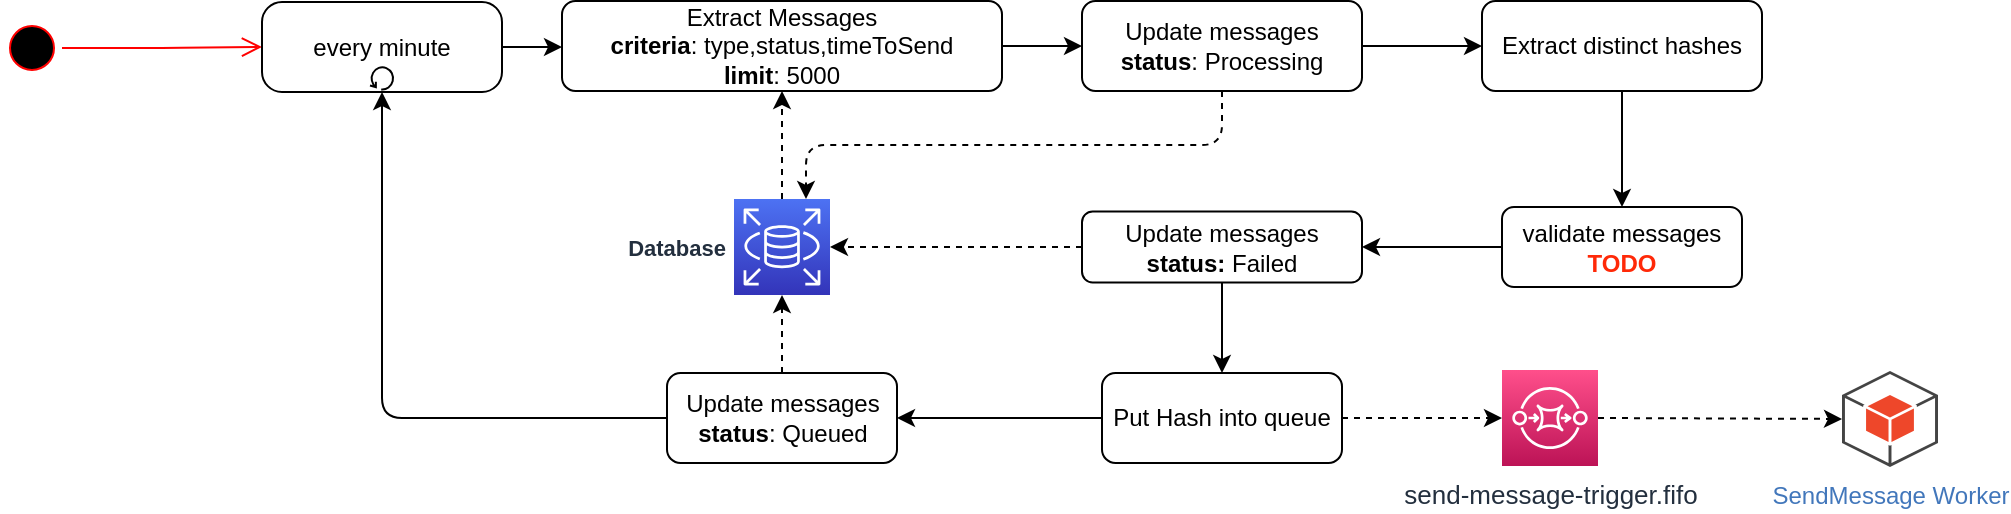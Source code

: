 <mxfile version="20.0.1" type="device"><diagram id="9SRcjayrZ9UIav_CQgw6" name="Message Packer Job"><mxGraphModel dx="1360" dy="834" grid="1" gridSize="10" guides="1" tooltips="1" connect="1" arrows="1" fold="1" page="1" pageScale="1" pageWidth="1100" pageHeight="850" math="0" shadow="0"><root><mxCell id="0"/><mxCell id="1" parent="0"/><mxCell id="cpNMHRpJZLc-2DXV02bt-1" value="" style="ellipse;html=1;shape=startState;fillColor=#000000;strokeColor=#ff0000;" vertex="1" parent="1"><mxGeometry x="60" y="50" width="30" height="30" as="geometry"/></mxCell><mxCell id="cpNMHRpJZLc-2DXV02bt-2" value="" style="edgeStyle=orthogonalEdgeStyle;html=1;verticalAlign=bottom;endArrow=open;endSize=8;strokeColor=#ff0000;rounded=1;exitX=1;exitY=0.5;exitDx=0;exitDy=0;entryX=0;entryY=0.5;entryDx=0;entryDy=0;entryPerimeter=0;" edge="1" parent="1" source="cpNMHRpJZLc-2DXV02bt-1" target="cpNMHRpJZLc-2DXV02bt-4"><mxGeometry relative="1" as="geometry"><mxPoint x="75" y="140" as="targetPoint"/></mxGeometry></mxCell><mxCell id="cpNMHRpJZLc-2DXV02bt-3" style="edgeStyle=orthogonalEdgeStyle;rounded=1;orthogonalLoop=1;jettySize=auto;html=1;exitX=1;exitY=0.5;exitDx=0;exitDy=0;exitPerimeter=0;entryX=0;entryY=0.5;entryDx=0;entryDy=0;startArrow=none;startFill=0;" edge="1" parent="1" source="cpNMHRpJZLc-2DXV02bt-4" target="cpNMHRpJZLc-2DXV02bt-7"><mxGeometry relative="1" as="geometry"/></mxCell><mxCell id="cpNMHRpJZLc-2DXV02bt-4" value="every minute" style="points=[[0.25,0,0],[0.5,0,0],[0.75,0,0],[1,0.25,0],[1,0.5,0],[1,0.75,0],[0.75,1,0],[0.5,1,0],[0.25,1,0],[0,0.75,0],[0,0.5,0],[0,0.25,0]];shape=mxgraph.bpmn.task;whiteSpace=wrap;rectStyle=rounded;size=10;taskMarker=abstract;isLoopStandard=1;" vertex="1" parent="1"><mxGeometry x="190" y="42" width="120" height="45" as="geometry"/></mxCell><mxCell id="cpNMHRpJZLc-2DXV02bt-5" style="edgeStyle=orthogonalEdgeStyle;rounded=1;orthogonalLoop=1;jettySize=auto;html=1;exitX=1;exitY=0.5;exitDx=0;exitDy=0;entryX=0;entryY=0.5;entryDx=0;entryDy=0;startArrow=none;startFill=0;" edge="1" parent="1" source="cpNMHRpJZLc-2DXV02bt-7" target="cpNMHRpJZLc-2DXV02bt-12"><mxGeometry relative="1" as="geometry"/></mxCell><mxCell id="cpNMHRpJZLc-2DXV02bt-6" style="edgeStyle=orthogonalEdgeStyle;rounded=1;orthogonalLoop=1;jettySize=auto;html=1;startArrow=none;startFill=0;dashed=1;entryX=0.5;entryY=1;entryDx=0;entryDy=0;exitX=0.5;exitY=0;exitDx=0;exitDy=0;exitPerimeter=0;" edge="1" parent="1" source="cpNMHRpJZLc-2DXV02bt-27" target="cpNMHRpJZLc-2DXV02bt-7"><mxGeometry relative="1" as="geometry"/></mxCell><mxCell id="cpNMHRpJZLc-2DXV02bt-7" value="Extract Messages&lt;br&gt;&lt;b&gt;criteria&lt;/b&gt;: type,status,timeToSend&lt;br&gt;&lt;b&gt;limit&lt;/b&gt;: 5000" style="rounded=1;whiteSpace=wrap;html=1;" vertex="1" parent="1"><mxGeometry x="340" y="41.5" width="220" height="45" as="geometry"/></mxCell><mxCell id="cpNMHRpJZLc-2DXV02bt-8" style="edgeStyle=orthogonalEdgeStyle;rounded=1;orthogonalLoop=1;jettySize=auto;html=1;exitX=0.5;exitY=1;exitDx=0;exitDy=0;entryX=0.5;entryY=0;entryDx=0;entryDy=0;labelBackgroundColor=none;fontSize=18;fontColor=#FF2D0D;startArrow=none;startFill=0;" edge="1" parent="1" source="cpNMHRpJZLc-2DXV02bt-9" target="cpNMHRpJZLc-2DXV02bt-19"><mxGeometry relative="1" as="geometry"/></mxCell><mxCell id="cpNMHRpJZLc-2DXV02bt-9" value="Extract distinct hashes" style="rounded=1;whiteSpace=wrap;html=1;" vertex="1" parent="1"><mxGeometry x="800" y="41.5" width="140" height="45" as="geometry"/></mxCell><mxCell id="cpNMHRpJZLc-2DXV02bt-10" style="edgeStyle=orthogonalEdgeStyle;rounded=1;orthogonalLoop=1;jettySize=auto;html=1;exitX=0.5;exitY=1;exitDx=0;exitDy=0;startArrow=none;startFill=0;dashed=1;entryX=0.75;entryY=0;entryDx=0;entryDy=0;entryPerimeter=0;" edge="1" parent="1" source="cpNMHRpJZLc-2DXV02bt-12" target="cpNMHRpJZLc-2DXV02bt-27"><mxGeometry relative="1" as="geometry"/></mxCell><mxCell id="cpNMHRpJZLc-2DXV02bt-11" style="edgeStyle=orthogonalEdgeStyle;rounded=1;orthogonalLoop=1;jettySize=auto;html=1;exitX=1;exitY=0.5;exitDx=0;exitDy=0;entryX=0;entryY=0.5;entryDx=0;entryDy=0;startArrow=none;startFill=0;" edge="1" parent="1" source="cpNMHRpJZLc-2DXV02bt-12" target="cpNMHRpJZLc-2DXV02bt-9"><mxGeometry relative="1" as="geometry"/></mxCell><mxCell id="cpNMHRpJZLc-2DXV02bt-12" value="Update messages&lt;br&gt;&lt;b&gt;status&lt;/b&gt;: Processing" style="rounded=1;whiteSpace=wrap;html=1;" vertex="1" parent="1"><mxGeometry x="600" y="41.5" width="140" height="45" as="geometry"/></mxCell><mxCell id="cpNMHRpJZLc-2DXV02bt-13" style="edgeStyle=orthogonalEdgeStyle;rounded=1;jumpStyle=arc;orthogonalLoop=1;jettySize=auto;html=1;exitX=1;exitY=0.5;exitDx=0;exitDy=0;exitPerimeter=0;entryX=0;entryY=0.5;entryDx=0;entryDy=0;startArrow=none;startFill=0;dashed=1;entryPerimeter=0;" edge="1" parent="1" source="cpNMHRpJZLc-2DXV02bt-14" target="cpNMHRpJZLc-2DXV02bt-26"><mxGeometry relative="1" as="geometry"><mxPoint x="950" y="250" as="targetPoint"/></mxGeometry></mxCell><mxCell id="cpNMHRpJZLc-2DXV02bt-14" value="send-message-trigger.fifo" style="sketch=0;points=[[0,0,0],[0.25,0,0],[0.5,0,0],[0.75,0,0],[1,0,0],[0,1,0],[0.25,1,0],[0.5,1,0],[0.75,1,0],[1,1,0],[0,0.25,0],[0,0.5,0],[0,0.75,0],[1,0.25,0],[1,0.5,0],[1,0.75,0]];outlineConnect=0;fontColor=#232F3E;gradientColor=#FF4F8B;gradientDirection=north;fillColor=#BC1356;strokeColor=#ffffff;dashed=0;verticalLabelPosition=bottom;verticalAlign=top;align=center;html=1;fontSize=13;fontStyle=0;aspect=fixed;shape=mxgraph.aws4.resourceIcon;resIcon=mxgraph.aws4.sqs;labelBorderColor=none;" vertex="1" parent="1"><mxGeometry x="810" y="226" width="48" height="48" as="geometry"/></mxCell><mxCell id="cpNMHRpJZLc-2DXV02bt-15" style="edgeStyle=orthogonalEdgeStyle;rounded=1;jumpStyle=arc;orthogonalLoop=1;jettySize=auto;html=1;exitX=1;exitY=0.5;exitDx=0;exitDy=0;fontSize=12;startArrow=none;startFill=0;dashed=1;" edge="1" parent="1" source="cpNMHRpJZLc-2DXV02bt-17" target="cpNMHRpJZLc-2DXV02bt-14"><mxGeometry relative="1" as="geometry"/></mxCell><mxCell id="cpNMHRpJZLc-2DXV02bt-16" style="edgeStyle=orthogonalEdgeStyle;rounded=1;orthogonalLoop=1;jettySize=auto;html=1;exitX=0;exitY=0.5;exitDx=0;exitDy=0;entryX=1;entryY=0.5;entryDx=0;entryDy=0;labelBackgroundColor=none;fontSize=12;fontColor=#FF2908;startArrow=none;startFill=0;" edge="1" parent="1" source="cpNMHRpJZLc-2DXV02bt-17" target="cpNMHRpJZLc-2DXV02bt-25"><mxGeometry relative="1" as="geometry"/></mxCell><mxCell id="cpNMHRpJZLc-2DXV02bt-17" value="Put Hash into queue" style="rounded=1;whiteSpace=wrap;html=1;" vertex="1" parent="1"><mxGeometry x="610" y="227.5" width="120" height="45" as="geometry"/></mxCell><mxCell id="cpNMHRpJZLc-2DXV02bt-18" style="edgeStyle=orthogonalEdgeStyle;rounded=1;orthogonalLoop=1;jettySize=auto;html=1;exitX=0;exitY=0.5;exitDx=0;exitDy=0;entryX=1;entryY=0.5;entryDx=0;entryDy=0;labelBackgroundColor=none;fontSize=12;fontColor=#FF2D0D;startArrow=none;startFill=0;" edge="1" parent="1" source="cpNMHRpJZLc-2DXV02bt-19" target="cpNMHRpJZLc-2DXV02bt-22"><mxGeometry relative="1" as="geometry"/></mxCell><mxCell id="cpNMHRpJZLc-2DXV02bt-19" value="validate messages&lt;br&gt;&lt;b&gt;&lt;font color=&quot;#ff2908&quot;&gt;TODO&lt;/font&gt;&lt;/b&gt;" style="rounded=1;whiteSpace=wrap;html=1;labelBackgroundColor=none;fontSize=12;" vertex="1" parent="1"><mxGeometry x="810" y="144.5" width="120" height="40" as="geometry"/></mxCell><mxCell id="cpNMHRpJZLc-2DXV02bt-20" style="edgeStyle=orthogonalEdgeStyle;rounded=1;orthogonalLoop=1;jettySize=auto;html=1;exitX=0;exitY=0.5;exitDx=0;exitDy=0;labelBackgroundColor=none;fontSize=12;fontColor=#FF2D0D;startArrow=none;startFill=0;dashed=1;entryX=1;entryY=0.5;entryDx=0;entryDy=0;entryPerimeter=0;" edge="1" parent="1" source="cpNMHRpJZLc-2DXV02bt-22" target="cpNMHRpJZLc-2DXV02bt-27"><mxGeometry relative="1" as="geometry"><mxPoint x="474" y="164.6" as="targetPoint"/></mxGeometry></mxCell><mxCell id="cpNMHRpJZLc-2DXV02bt-21" style="edgeStyle=orthogonalEdgeStyle;rounded=1;orthogonalLoop=1;jettySize=auto;html=1;exitX=0.5;exitY=1;exitDx=0;exitDy=0;labelBackgroundColor=none;fontSize=12;fontColor=#FF2D0D;startArrow=none;startFill=0;" edge="1" parent="1" source="cpNMHRpJZLc-2DXV02bt-22" target="cpNMHRpJZLc-2DXV02bt-17"><mxGeometry relative="1" as="geometry"/></mxCell><mxCell id="cpNMHRpJZLc-2DXV02bt-22" value="Update messages&lt;br&gt;&lt;b&gt;status: &lt;/b&gt;Failed" style="rounded=1;whiteSpace=wrap;html=1;labelBackgroundColor=none;fontSize=12;" vertex="1" parent="1"><mxGeometry x="600" y="146.75" width="140" height="35.5" as="geometry"/></mxCell><mxCell id="cpNMHRpJZLc-2DXV02bt-23" style="edgeStyle=orthogonalEdgeStyle;rounded=1;orthogonalLoop=1;jettySize=auto;html=1;exitX=0;exitY=0.5;exitDx=0;exitDy=0;entryX=0.5;entryY=1;entryDx=0;entryDy=0;entryPerimeter=0;labelBackgroundColor=none;fontSize=12;fontColor=#FF2908;startArrow=none;startFill=0;" edge="1" parent="1" source="cpNMHRpJZLc-2DXV02bt-25" target="cpNMHRpJZLc-2DXV02bt-4"><mxGeometry relative="1" as="geometry"/></mxCell><mxCell id="cpNMHRpJZLc-2DXV02bt-24" style="edgeStyle=orthogonalEdgeStyle;rounded=1;orthogonalLoop=1;jettySize=auto;html=1;exitX=0.5;exitY=0;exitDx=0;exitDy=0;labelBackgroundColor=none;fontSize=12;fontColor=#FF2908;startArrow=none;startFill=0;dashed=1;entryX=0.5;entryY=1;entryDx=0;entryDy=0;entryPerimeter=0;" edge="1" parent="1" source="cpNMHRpJZLc-2DXV02bt-25" target="cpNMHRpJZLc-2DXV02bt-27"><mxGeometry relative="1" as="geometry"/></mxCell><mxCell id="cpNMHRpJZLc-2DXV02bt-25" value="Update messages&lt;br&gt;&lt;b&gt;status&lt;/b&gt;: Queued" style="rounded=1;whiteSpace=wrap;html=1;" vertex="1" parent="1"><mxGeometry x="392.5" y="227.5" width="115" height="45" as="geometry"/></mxCell><UserObject label="&lt;span style=&quot;color: rgb(66, 119, 187); background-color: rgb(255, 255, 255);&quot;&gt;SendMessage Worker&lt;/span&gt;" id="cpNMHRpJZLc-2DXV02bt-26"><mxCell style="outlineConnect=0;dashed=0;verticalLabelPosition=bottom;verticalAlign=top;align=center;html=1;shape=mxgraph.aws3.android;fillColor=#EE472A;gradientColor=none;aspect=fixed;" vertex="1" parent="1"><mxGeometry x="980" y="226.5" width="48" height="48" as="geometry"/></mxCell></UserObject><mxCell id="cpNMHRpJZLc-2DXV02bt-27" value="Database" style="sketch=0;points=[[0,0,0],[0.25,0,0],[0.5,0,0],[0.75,0,0],[1,0,0],[0,1,0],[0.25,1,0],[0.5,1,0],[0.75,1,0],[1,1,0],[0,0.25,0],[0,0.5,0],[0,0.75,0],[1,0.25,0],[1,0.5,0],[1,0.75,0]];outlineConnect=0;fontColor=#232F3E;gradientColor=#4D72F3;gradientDirection=north;fillColor=#3334B9;strokeColor=#ffffff;dashed=0;verticalLabelPosition=middle;verticalAlign=middle;align=right;html=1;fontSize=11;fontStyle=1;aspect=fixed;shape=mxgraph.aws4.resourceIcon;resIcon=mxgraph.aws4.rds;labelBackgroundColor=none;labelBorderColor=none;fontFamily=Helvetica;labelPosition=left;spacing=5;" vertex="1" parent="1"><mxGeometry x="426" y="140.5" width="48" height="48" as="geometry"/></mxCell></root></mxGraphModel></diagram></mxfile>